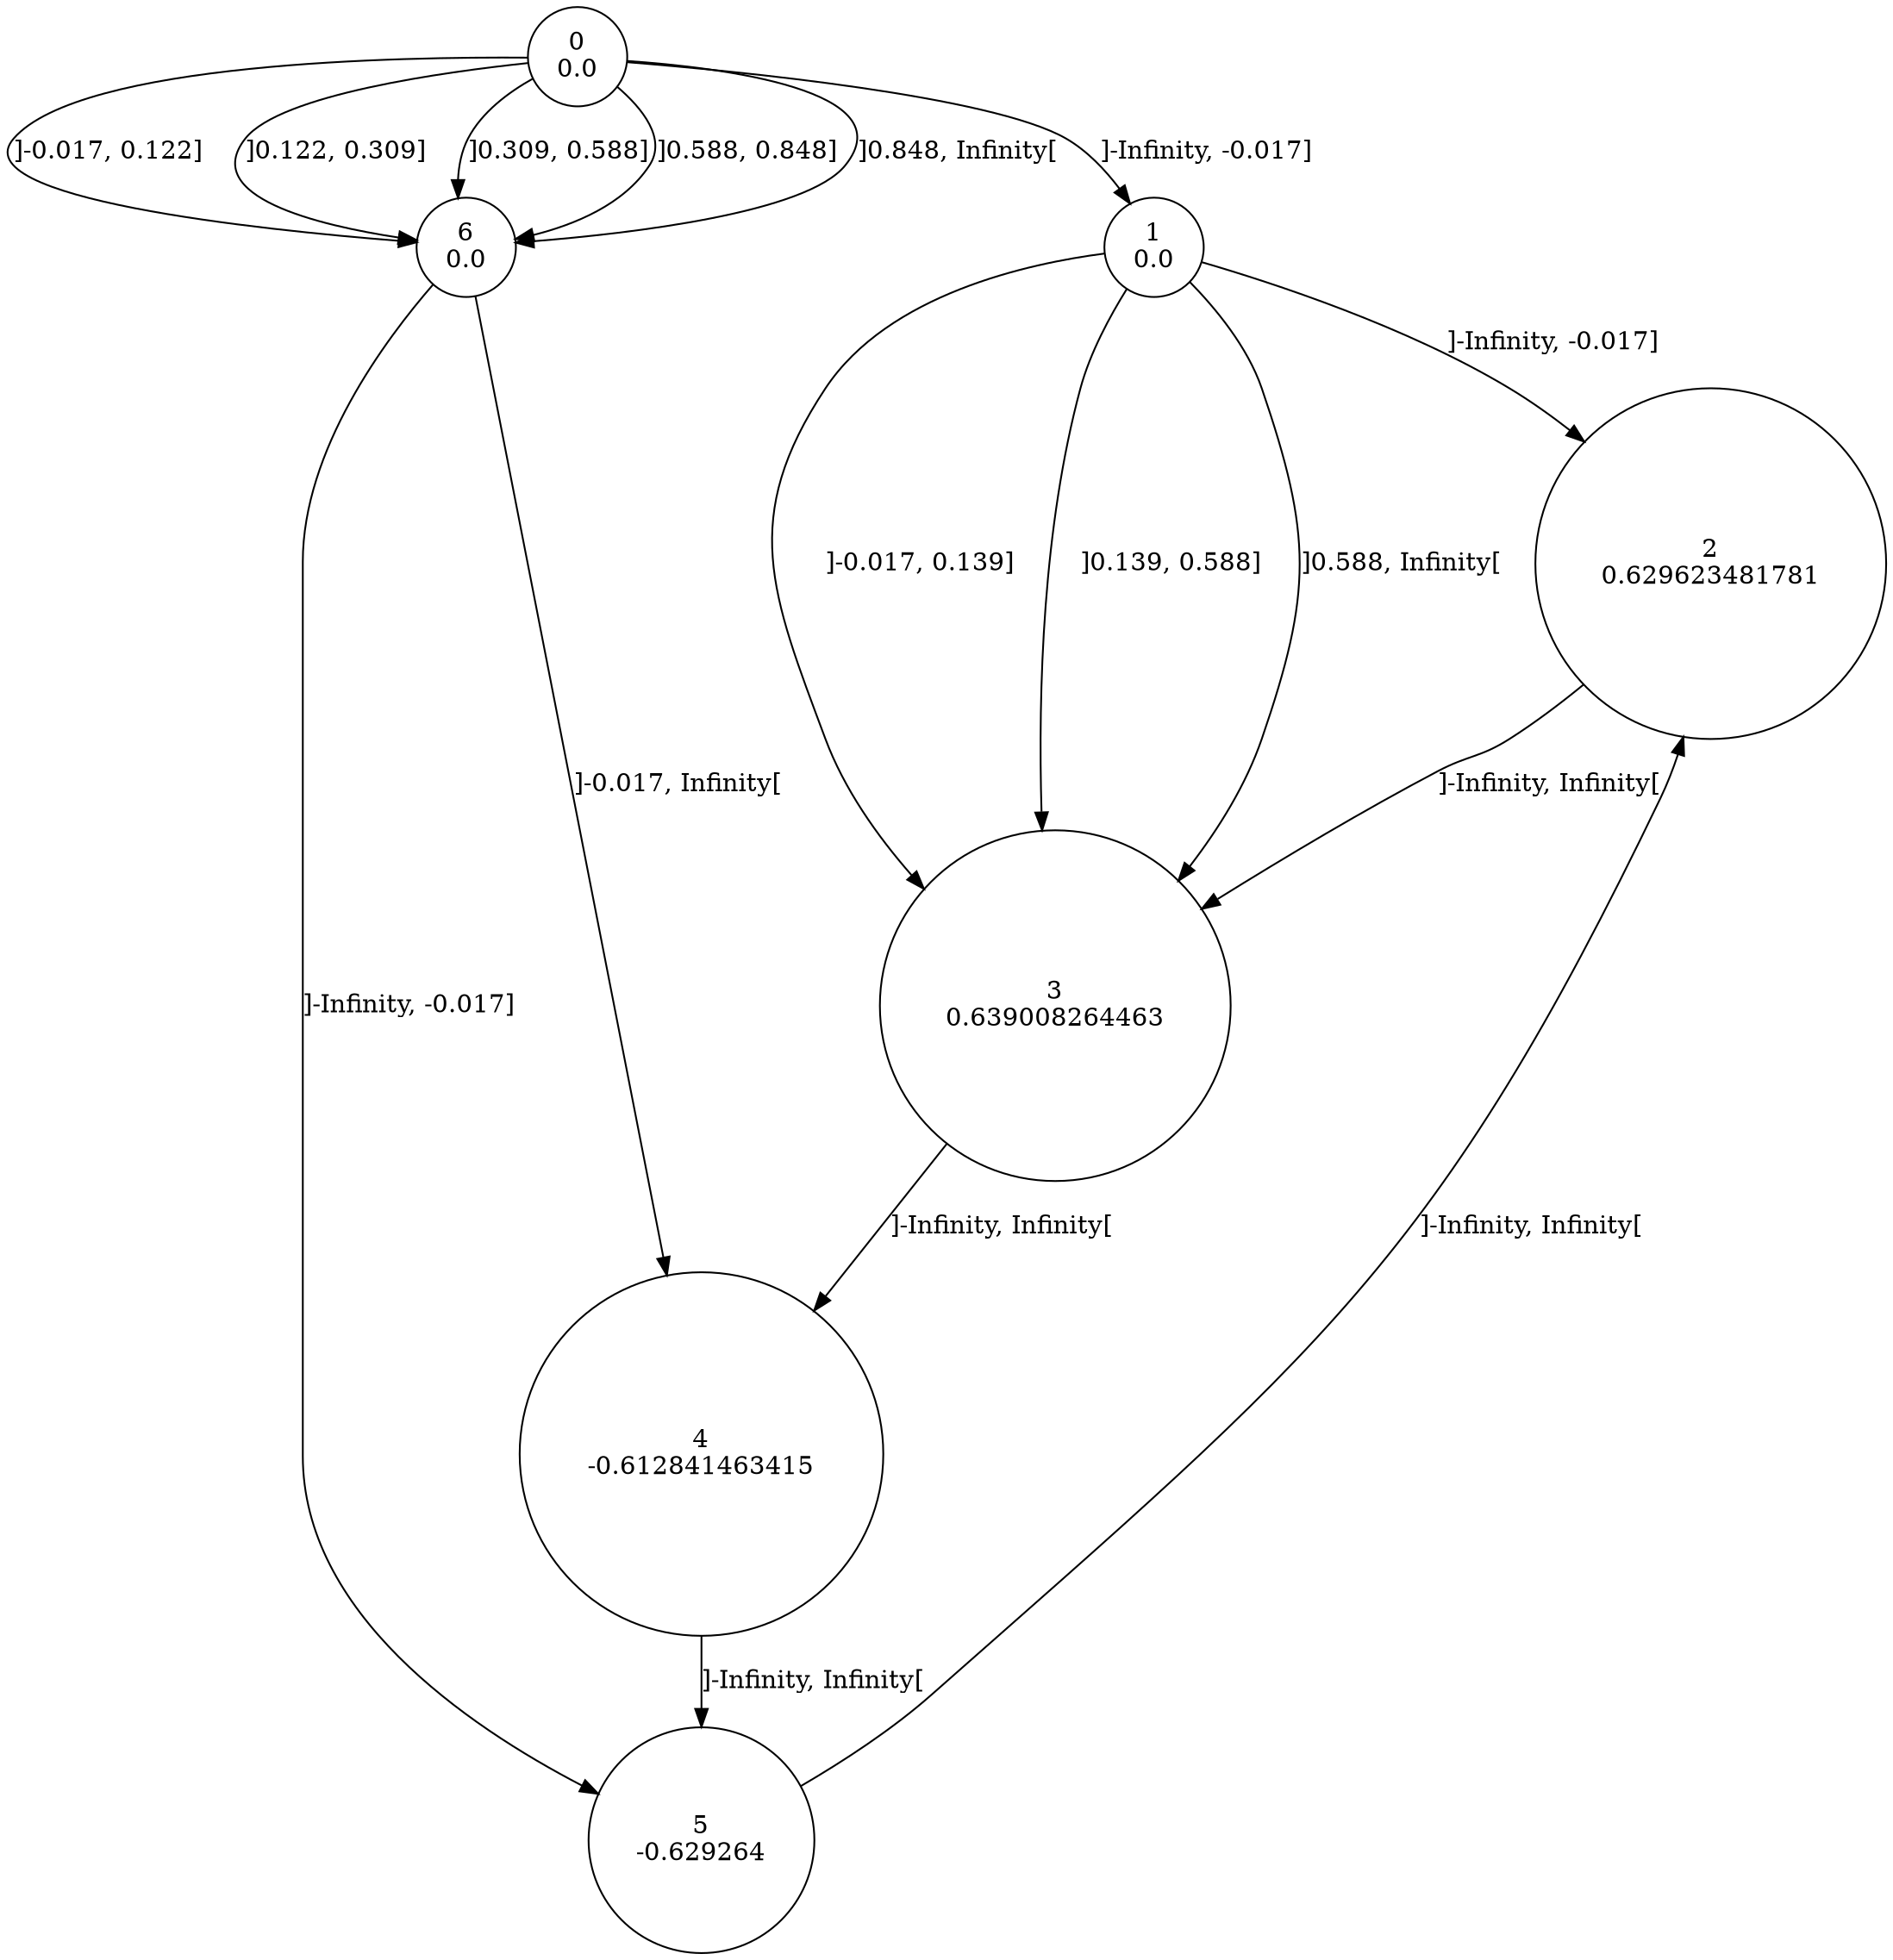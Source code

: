 digraph a {
0 [shape=circle, label="0\n0.0"];
	0 -> 1 [label="]-Infinity, -0.017]"];
	0 -> 6 [label="]-0.017, 0.122]"];
	0 -> 6 [label="]0.122, 0.309]"];
	0 -> 6 [label="]0.309, 0.588]"];
	0 -> 6 [label="]0.588, 0.848]"];
	0 -> 6 [label="]0.848, Infinity["];
1 [shape=circle, label="1\n0.0"];
	1 -> 2 [label="]-Infinity, -0.017]"];
	1 -> 3 [label="]-0.017, 0.139]"];
	1 -> 3 [label="]0.139, 0.588]"];
	1 -> 3 [label="]0.588, Infinity["];
2 [shape=circle, label="2\n0.629623481781"];
	2 -> 3 [label="]-Infinity, Infinity["];
3 [shape=circle, label="3\n0.639008264463"];
	3 -> 4 [label="]-Infinity, Infinity["];
4 [shape=circle, label="4\n-0.612841463415"];
	4 -> 5 [label="]-Infinity, Infinity["];
5 [shape=circle, label="5\n-0.629264"];
	5 -> 2 [label="]-Infinity, Infinity["];
6 [shape=circle, label="6\n0.0"];
	6 -> 5 [label="]-Infinity, -0.017]"];
	6 -> 4 [label="]-0.017, Infinity["];
}